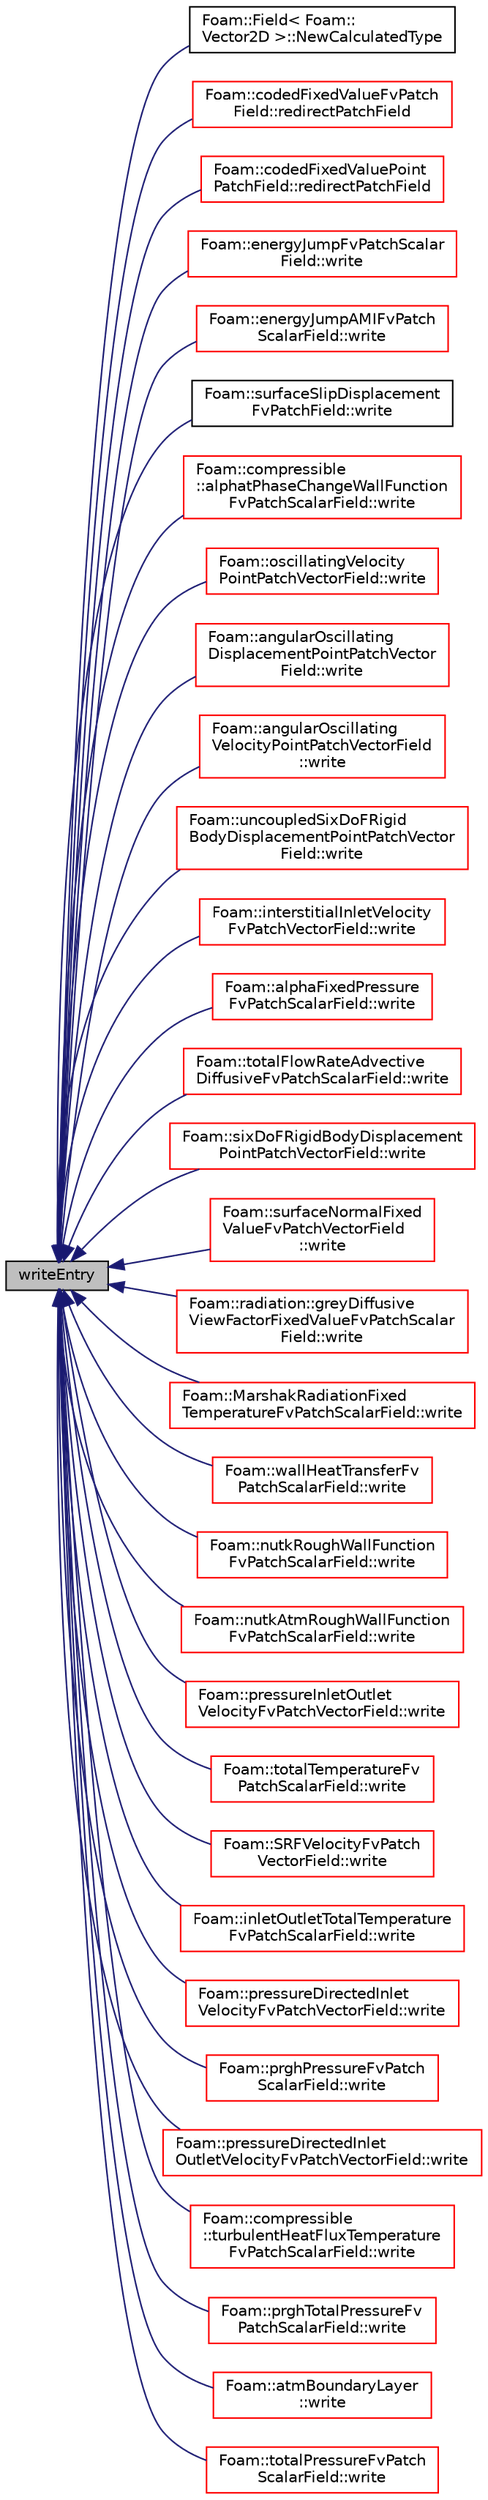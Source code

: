 digraph "writeEntry"
{
  bgcolor="transparent";
  edge [fontname="Helvetica",fontsize="10",labelfontname="Helvetica",labelfontsize="10"];
  node [fontname="Helvetica",fontsize="10",shape=record];
  rankdir="LR";
  Node1 [label="writeEntry",height=0.2,width=0.4,color="black", fillcolor="grey75", style="filled", fontcolor="black"];
  Node1 -> Node2 [dir="back",color="midnightblue",fontsize="10",style="solid",fontname="Helvetica"];
  Node2 [label="Foam::Field\< Foam::\lVector2D \>::NewCalculatedType",height=0.2,width=0.4,color="black",URL="$a00765.html#ae6bdf47436f49314cb0fc784144bf18f",tooltip="Return a pointer to a new calculatedFvPatchFieldField created on. "];
  Node1 -> Node3 [dir="back",color="midnightblue",fontsize="10",style="solid",fontname="Helvetica"];
  Node3 [label="Foam::codedFixedValueFvPatch\lField::redirectPatchField",height=0.2,width=0.4,color="red",URL="$a00301.html#a5c20249abaf120a87844032a513afcf9",tooltip="Get reference to the underlying patch. "];
  Node1 -> Node4 [dir="back",color="midnightblue",fontsize="10",style="solid",fontname="Helvetica"];
  Node4 [label="Foam::codedFixedValuePoint\lPatchField::redirectPatchField",height=0.2,width=0.4,color="red",URL="$a00302.html#a3c9b358486b6600fcf7a71b11138e78a",tooltip="Get reference to the underlying patch. "];
  Node1 -> Node5 [dir="back",color="midnightblue",fontsize="10",style="solid",fontname="Helvetica"];
  Node5 [label="Foam::energyJumpFvPatchScalar\lField::write",height=0.2,width=0.4,color="red",URL="$a00643.html#a0941061ad5a26be83b4107d05750ace6",tooltip="Write. "];
  Node1 -> Node6 [dir="back",color="midnightblue",fontsize="10",style="solid",fontname="Helvetica"];
  Node6 [label="Foam::energyJumpAMIFvPatch\lScalarField::write",height=0.2,width=0.4,color="red",URL="$a00642.html#a0941061ad5a26be83b4107d05750ace6",tooltip="Write. "];
  Node1 -> Node7 [dir="back",color="midnightblue",fontsize="10",style="solid",fontname="Helvetica"];
  Node7 [label="Foam::surfaceSlipDisplacement\lFvPatchField::write",height=0.2,width=0.4,color="black",URL="$a02569.html#ab81954fea5f579ff707f1117983e32af",tooltip="Write. "];
  Node1 -> Node8 [dir="back",color="midnightblue",fontsize="10",style="solid",fontname="Helvetica"];
  Node8 [label="Foam::compressible\l::alphatPhaseChangeWallFunction\lFvPatchScalarField::write",height=0.2,width=0.4,color="red",URL="$a00044.html#a0941061ad5a26be83b4107d05750ace6",tooltip="Write. "];
  Node1 -> Node9 [dir="back",color="midnightblue",fontsize="10",style="solid",fontname="Helvetica"];
  Node9 [label="Foam::oscillatingVelocity\lPointPatchVectorField::write",height=0.2,width=0.4,color="red",URL="$a01768.html#a0941061ad5a26be83b4107d05750ace6",tooltip="Write. "];
  Node1 -> Node10 [dir="back",color="midnightblue",fontsize="10",style="solid",fontname="Helvetica"];
  Node10 [label="Foam::angularOscillating\lDisplacementPointPatchVector\lField::write",height=0.2,width=0.4,color="red",URL="$a00056.html#a0941061ad5a26be83b4107d05750ace6",tooltip="Write. "];
  Node1 -> Node11 [dir="back",color="midnightblue",fontsize="10",style="solid",fontname="Helvetica"];
  Node11 [label="Foam::angularOscillating\lVelocityPointPatchVectorField\l::write",height=0.2,width=0.4,color="red",URL="$a00057.html#a0941061ad5a26be83b4107d05750ace6",tooltip="Write. "];
  Node1 -> Node12 [dir="back",color="midnightblue",fontsize="10",style="solid",fontname="Helvetica"];
  Node12 [label="Foam::uncoupledSixDoFRigid\lBodyDisplacementPointPatchVector\lField::write",height=0.2,width=0.4,color="red",URL="$a02833.html#a0941061ad5a26be83b4107d05750ace6",tooltip="Write. "];
  Node1 -> Node13 [dir="back",color="midnightblue",fontsize="10",style="solid",fontname="Helvetica"];
  Node13 [label="Foam::interstitialInletVelocity\lFvPatchVectorField::write",height=0.2,width=0.4,color="red",URL="$a01185.html#a0941061ad5a26be83b4107d05750ace6",tooltip="Write. "];
  Node1 -> Node14 [dir="back",color="midnightblue",fontsize="10",style="solid",fontname="Helvetica"];
  Node14 [label="Foam::alphaFixedPressure\lFvPatchScalarField::write",height=0.2,width=0.4,color="red",URL="$a00038.html#a0941061ad5a26be83b4107d05750ace6",tooltip="Write. "];
  Node1 -> Node15 [dir="back",color="midnightblue",fontsize="10",style="solid",fontname="Helvetica"];
  Node15 [label="Foam::totalFlowRateAdvective\lDiffusiveFvPatchScalarField::write",height=0.2,width=0.4,color="red",URL="$a02714.html#a0941061ad5a26be83b4107d05750ace6",tooltip="Write. "];
  Node1 -> Node16 [dir="back",color="midnightblue",fontsize="10",style="solid",fontname="Helvetica"];
  Node16 [label="Foam::sixDoFRigidBodyDisplacement\lPointPatchVectorField::write",height=0.2,width=0.4,color="red",URL="$a02389.html#a0941061ad5a26be83b4107d05750ace6",tooltip="Write. "];
  Node1 -> Node17 [dir="back",color="midnightblue",fontsize="10",style="solid",fontname="Helvetica"];
  Node17 [label="Foam::surfaceNormalFixed\lValueFvPatchVectorField\l::write",height=0.2,width=0.4,color="red",URL="$a02562.html#a0941061ad5a26be83b4107d05750ace6",tooltip="Write. "];
  Node1 -> Node18 [dir="back",color="midnightblue",fontsize="10",style="solid",fontname="Helvetica"];
  Node18 [label="Foam::radiation::greyDiffusive\lViewFactorFixedValueFvPatchScalar\lField::write",height=0.2,width=0.4,color="red",URL="$a00968.html#a0941061ad5a26be83b4107d05750ace6",tooltip="Write. "];
  Node1 -> Node19 [dir="back",color="midnightblue",fontsize="10",style="solid",fontname="Helvetica"];
  Node19 [label="Foam::MarshakRadiationFixed\lTemperatureFvPatchScalarField::write",height=0.2,width=0.4,color="red",URL="$a01462.html#a0941061ad5a26be83b4107d05750ace6",tooltip="Write. "];
  Node1 -> Node20 [dir="back",color="midnightblue",fontsize="10",style="solid",fontname="Helvetica"];
  Node20 [label="Foam::wallHeatTransferFv\lPatchScalarField::write",height=0.2,width=0.4,color="red",URL="$a02934.html#a0941061ad5a26be83b4107d05750ace6",tooltip="Write. "];
  Node1 -> Node21 [dir="back",color="midnightblue",fontsize="10",style="solid",fontname="Helvetica"];
  Node21 [label="Foam::nutkRoughWallFunction\lFvPatchScalarField::write",height=0.2,width=0.4,color="red",URL="$a01714.html#a0941061ad5a26be83b4107d05750ace6",tooltip="Write. "];
  Node1 -> Node22 [dir="back",color="midnightblue",fontsize="10",style="solid",fontname="Helvetica"];
  Node22 [label="Foam::nutkAtmRoughWallFunction\lFvPatchScalarField::write",height=0.2,width=0.4,color="red",URL="$a01712.html#a0941061ad5a26be83b4107d05750ace6",tooltip="Write. "];
  Node1 -> Node23 [dir="back",color="midnightblue",fontsize="10",style="solid",fontname="Helvetica"];
  Node23 [label="Foam::pressureInletOutlet\lVelocityFvPatchVectorField::write",height=0.2,width=0.4,color="red",URL="$a01996.html#a0941061ad5a26be83b4107d05750ace6",tooltip="Write. "];
  Node1 -> Node24 [dir="back",color="midnightblue",fontsize="10",style="solid",fontname="Helvetica"];
  Node24 [label="Foam::totalTemperatureFv\lPatchScalarField::write",height=0.2,width=0.4,color="red",URL="$a02716.html#a0941061ad5a26be83b4107d05750ace6",tooltip="Write. "];
  Node1 -> Node25 [dir="back",color="midnightblue",fontsize="10",style="solid",fontname="Helvetica"];
  Node25 [label="Foam::SRFVelocityFvPatch\lVectorField::write",height=0.2,width=0.4,color="red",URL="$a02489.html#a0941061ad5a26be83b4107d05750ace6",tooltip="Write. "];
  Node1 -> Node26 [dir="back",color="midnightblue",fontsize="10",style="solid",fontname="Helvetica"];
  Node26 [label="Foam::inletOutletTotalTemperature\lFvPatchScalarField::write",height=0.2,width=0.4,color="red",URL="$a01119.html#a0941061ad5a26be83b4107d05750ace6",tooltip="Write. "];
  Node1 -> Node27 [dir="back",color="midnightblue",fontsize="10",style="solid",fontname="Helvetica"];
  Node27 [label="Foam::pressureDirectedInlet\lVelocityFvPatchVectorField::write",height=0.2,width=0.4,color="red",URL="$a01993.html#a0941061ad5a26be83b4107d05750ace6",tooltip="Write. "];
  Node1 -> Node28 [dir="back",color="midnightblue",fontsize="10",style="solid",fontname="Helvetica"];
  Node28 [label="Foam::prghPressureFvPatch\lScalarField::write",height=0.2,width=0.4,color="red",URL="$a02001.html#a0941061ad5a26be83b4107d05750ace6",tooltip="Write. "];
  Node1 -> Node29 [dir="back",color="midnightblue",fontsize="10",style="solid",fontname="Helvetica"];
  Node29 [label="Foam::pressureDirectedInlet\lOutletVelocityFvPatchVectorField::write",height=0.2,width=0.4,color="red",URL="$a01992.html#a0941061ad5a26be83b4107d05750ace6",tooltip="Write. "];
  Node1 -> Node30 [dir="back",color="midnightblue",fontsize="10",style="solid",fontname="Helvetica"];
  Node30 [label="Foam::compressible\l::turbulentHeatFluxTemperature\lFvPatchScalarField::write",height=0.2,width=0.4,color="red",URL="$a02776.html#a0941061ad5a26be83b4107d05750ace6",tooltip="Write. "];
  Node1 -> Node31 [dir="back",color="midnightblue",fontsize="10",style="solid",fontname="Helvetica"];
  Node31 [label="Foam::prghTotalPressureFv\lPatchScalarField::write",height=0.2,width=0.4,color="red",URL="$a02003.html#a0941061ad5a26be83b4107d05750ace6",tooltip="Write. "];
  Node1 -> Node32 [dir="back",color="midnightblue",fontsize="10",style="solid",fontname="Helvetica"];
  Node32 [label="Foam::atmBoundaryLayer\l::write",height=0.2,width=0.4,color="red",URL="$a00074.html#a0941061ad5a26be83b4107d05750ace6",tooltip="Write. "];
  Node1 -> Node33 [dir="back",color="midnightblue",fontsize="10",style="solid",fontname="Helvetica"];
  Node33 [label="Foam::totalPressureFvPatch\lScalarField::write",height=0.2,width=0.4,color="red",URL="$a02715.html#a0941061ad5a26be83b4107d05750ace6",tooltip="Write. "];
}

